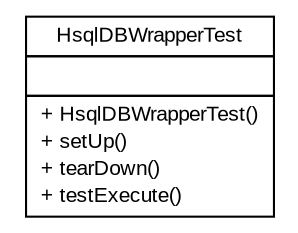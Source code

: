 #!/usr/local/bin/dot
#
# Class diagram 
# Generated by UMLGraph version R5_6 (http://www.umlgraph.org/)
#

digraph G {
	edge [fontname="arial",fontsize=10,labelfontname="arial",labelfontsize=10];
	node [fontname="arial",fontsize=10,shape=plaintext];
	nodesep=0.25;
	ranksep=0.5;
	// com.github.mkolisnyk.aerial.util.HsqlDBWrapperTest
	c325 [label=<<table title="com.github.mkolisnyk.aerial.util.HsqlDBWrapperTest" border="0" cellborder="1" cellspacing="0" cellpadding="2" port="p" href="./HsqlDBWrapperTest.html">
		<tr><td><table border="0" cellspacing="0" cellpadding="1">
<tr><td align="center" balign="center"> HsqlDBWrapperTest </td></tr>
		</table></td></tr>
		<tr><td><table border="0" cellspacing="0" cellpadding="1">
<tr><td align="left" balign="left">  </td></tr>
		</table></td></tr>
		<tr><td><table border="0" cellspacing="0" cellpadding="1">
<tr><td align="left" balign="left"> + HsqlDBWrapperTest() </td></tr>
<tr><td align="left" balign="left"> + setUp() </td></tr>
<tr><td align="left" balign="left"> + tearDown() </td></tr>
<tr><td align="left" balign="left"> + testExecute() </td></tr>
		</table></td></tr>
		</table>>, URL="./HsqlDBWrapperTest.html", fontname="arial", fontcolor="black", fontsize=10.0];
}

